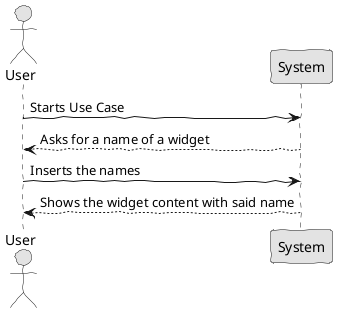 @startuml Diogo
skinparam handwritten true
skinparam monochrome true
skinparam packageStyle rect
skinparam defaultFontName FG Virgil
skinparam shadowing false
actor User
User->System:Starts Use Case
System-->User:Asks for a name of a widget
User->System: Inserts the names
System-->User: Shows the widget content with said name

@enduml